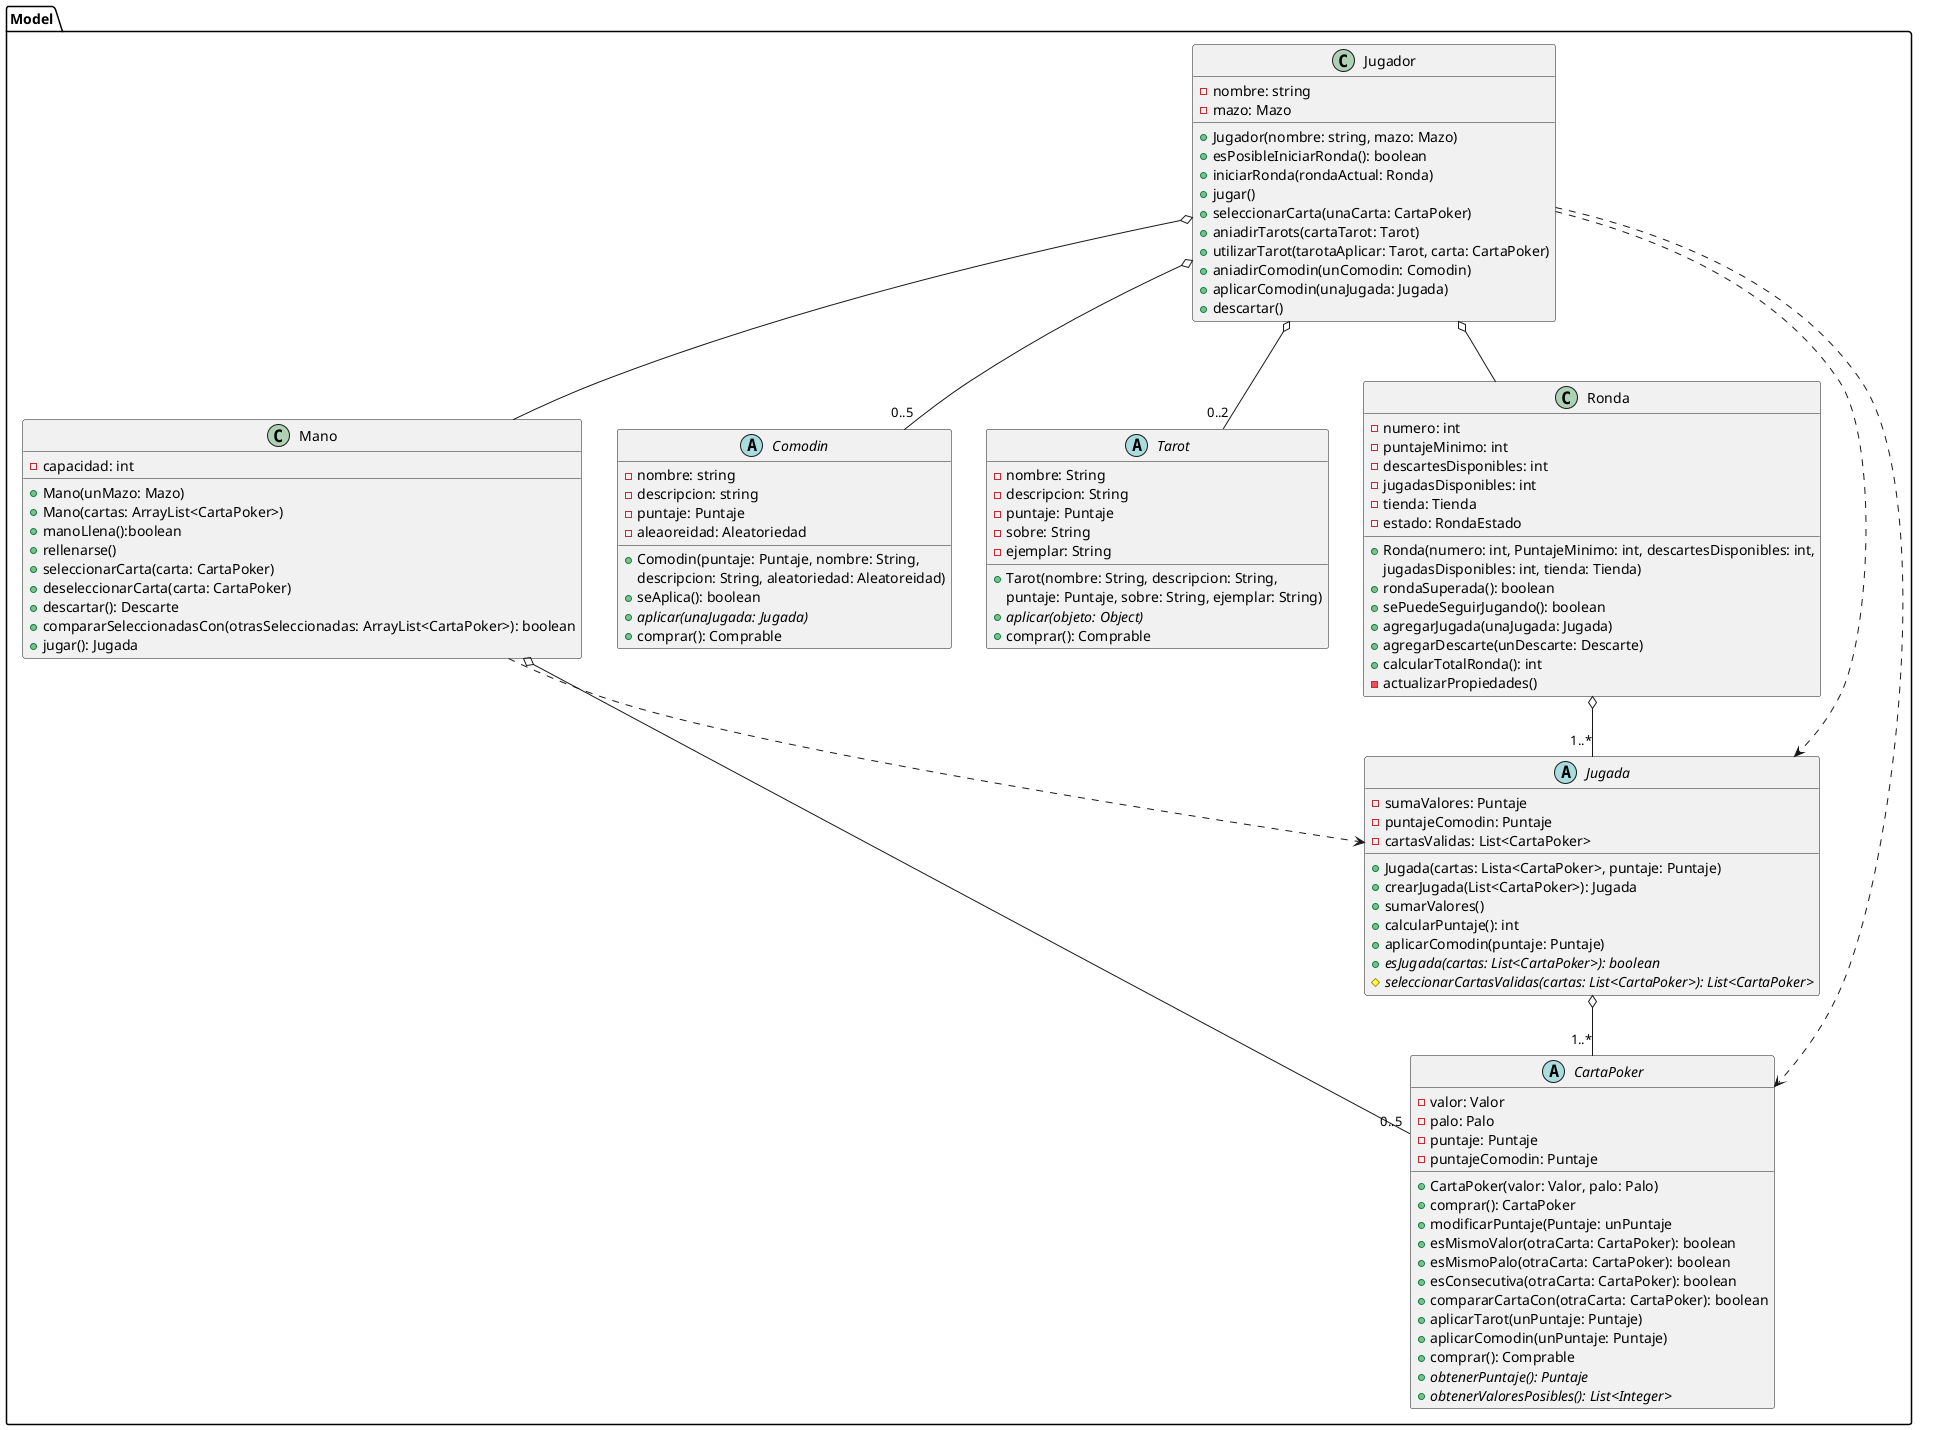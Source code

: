 @startuml

package Model {

    class Jugador {
        - nombre: string
        - mazo: Mazo

        + Jugador(nombre: string, mazo: Mazo)
        + esPosibleIniciarRonda(): boolean
        + iniciarRonda(rondaActual: Ronda)
        + jugar()
        + seleccionarCarta(unaCarta: CartaPoker)
        + aniadirTarots(cartaTarot: Tarot)
        + utilizarTarot(tarotaAplicar: Tarot, carta: CartaPoker)
        + aniadirComodin(unComodin: Comodin)
        + aplicarComodin(unaJugada: Jugada)
        + descartar()
    }

    class Mano {
        - capacidad: int

        + Mano(unMazo: Mazo)
        + Mano(cartas: ArrayList<CartaPoker>)
        + manoLlena():boolean
        + rellenarse()
        + seleccionarCarta(carta: CartaPoker)
        + deseleccionarCarta(carta: CartaPoker)
        + descartar(): Descarte
        + compararSeleccionadasCon(otrasSeleccionadas: ArrayList<CartaPoker>): boolean
        + jugar(): Jugada
    }

    abstract class Comodin{
        - nombre: string
        - descripcion: string
        - puntaje: Puntaje
        - aleaoreidad: Aleatoriedad

        + Comodin(puntaje: Puntaje, nombre: String,
        descripcion: String, aleatoriedad: Aleatoreidad)
        + seAplica(): boolean
        + {abstract}aplicar(unaJugada: Jugada)
        + comprar(): Comprable
    }

    abstract class Tarot {
        - nombre: String
        - descripcion: String
        - puntaje: Puntaje
        - sobre: String
        - ejemplar: String

        + Tarot(nombre: String, descripcion: String,
        puntaje: Puntaje, sobre: String, ejemplar: String)
        + {abstract}aplicar(objeto: Object)
        + comprar(): Comprable
    }

    class Ronda {
            - numero: int
            - puntajeMinimo: int
            - descartesDisponibles: int
            - jugadasDisponibles: int
            - tienda: Tienda
            - estado: RondaEstado

            + Ronda(numero: int, PuntajeMinimo: int, descartesDisponibles: int,
            jugadasDisponibles: int, tienda: Tienda)
            + rondaSuperada(): boolean
            + sePuedeSeguirJugando(): boolean
            + agregarJugada(unaJugada: Jugada)
            + agregarDescarte(unDescarte: Descarte)
            + calcularTotalRonda(): int
            - actualizarPropiedades()

    }

    abstract class Jugada {
            - sumaValores: Puntaje
            - puntajeComodin: Puntaje
            - cartasValidas: List<CartaPoker>

            + Jugada(cartas: Lista<CartaPoker>, puntaje: Puntaje)
            + crearJugada(List<CartaPoker>): Jugada
            + sumarValores()
            + calcularPuntaje(): int
            + aplicarComodin(puntaje: Puntaje)
            + {abstract}esJugada(cartas: List<CartaPoker>): boolean
            # {abstract}seleccionarCartasValidas(cartas: List<CartaPoker>): List<CartaPoker>
    }

    abstract class CartaPoker {
       - valor: Valor
       - palo: Palo
       - puntaje: Puntaje
       - puntajeComodin: Puntaje


       + CartaPoker(valor: Valor, palo: Palo)
       + comprar(): CartaPoker
       + modificarPuntaje(Puntaje: unPuntaje
       + esMismoValor(otraCarta: CartaPoker): boolean
       + esMismoPalo(otraCarta: CartaPoker): boolean
       + esConsecutiva(otraCarta: CartaPoker): boolean
       + compararCartaCon(otraCarta: CartaPoker): boolean
       + aplicarTarot(unPuntaje: Puntaje)
       + aplicarComodin(unPuntaje: Puntaje)
       + comprar(): Comprable
       + {abstract}obtenerPuntaje(): Puntaje
       + {abstract}obtenerValoresPosibles(): List<Integer>
    }

    Jugador o-- Ronda
    Jugador o-- Mano
    Jugador ..> CartaPoker
    Jugador ..> Jugada
    Jugador o-- "0..2" Tarot
    Jugador o-- "0..5" Comodin

    Ronda o-- "1..*" Jugada

    Mano o-- "0..5" CartaPoker
    Mano ..> Jugada


    Jugada o-- "1..*" CartaPoker

}
@enduml